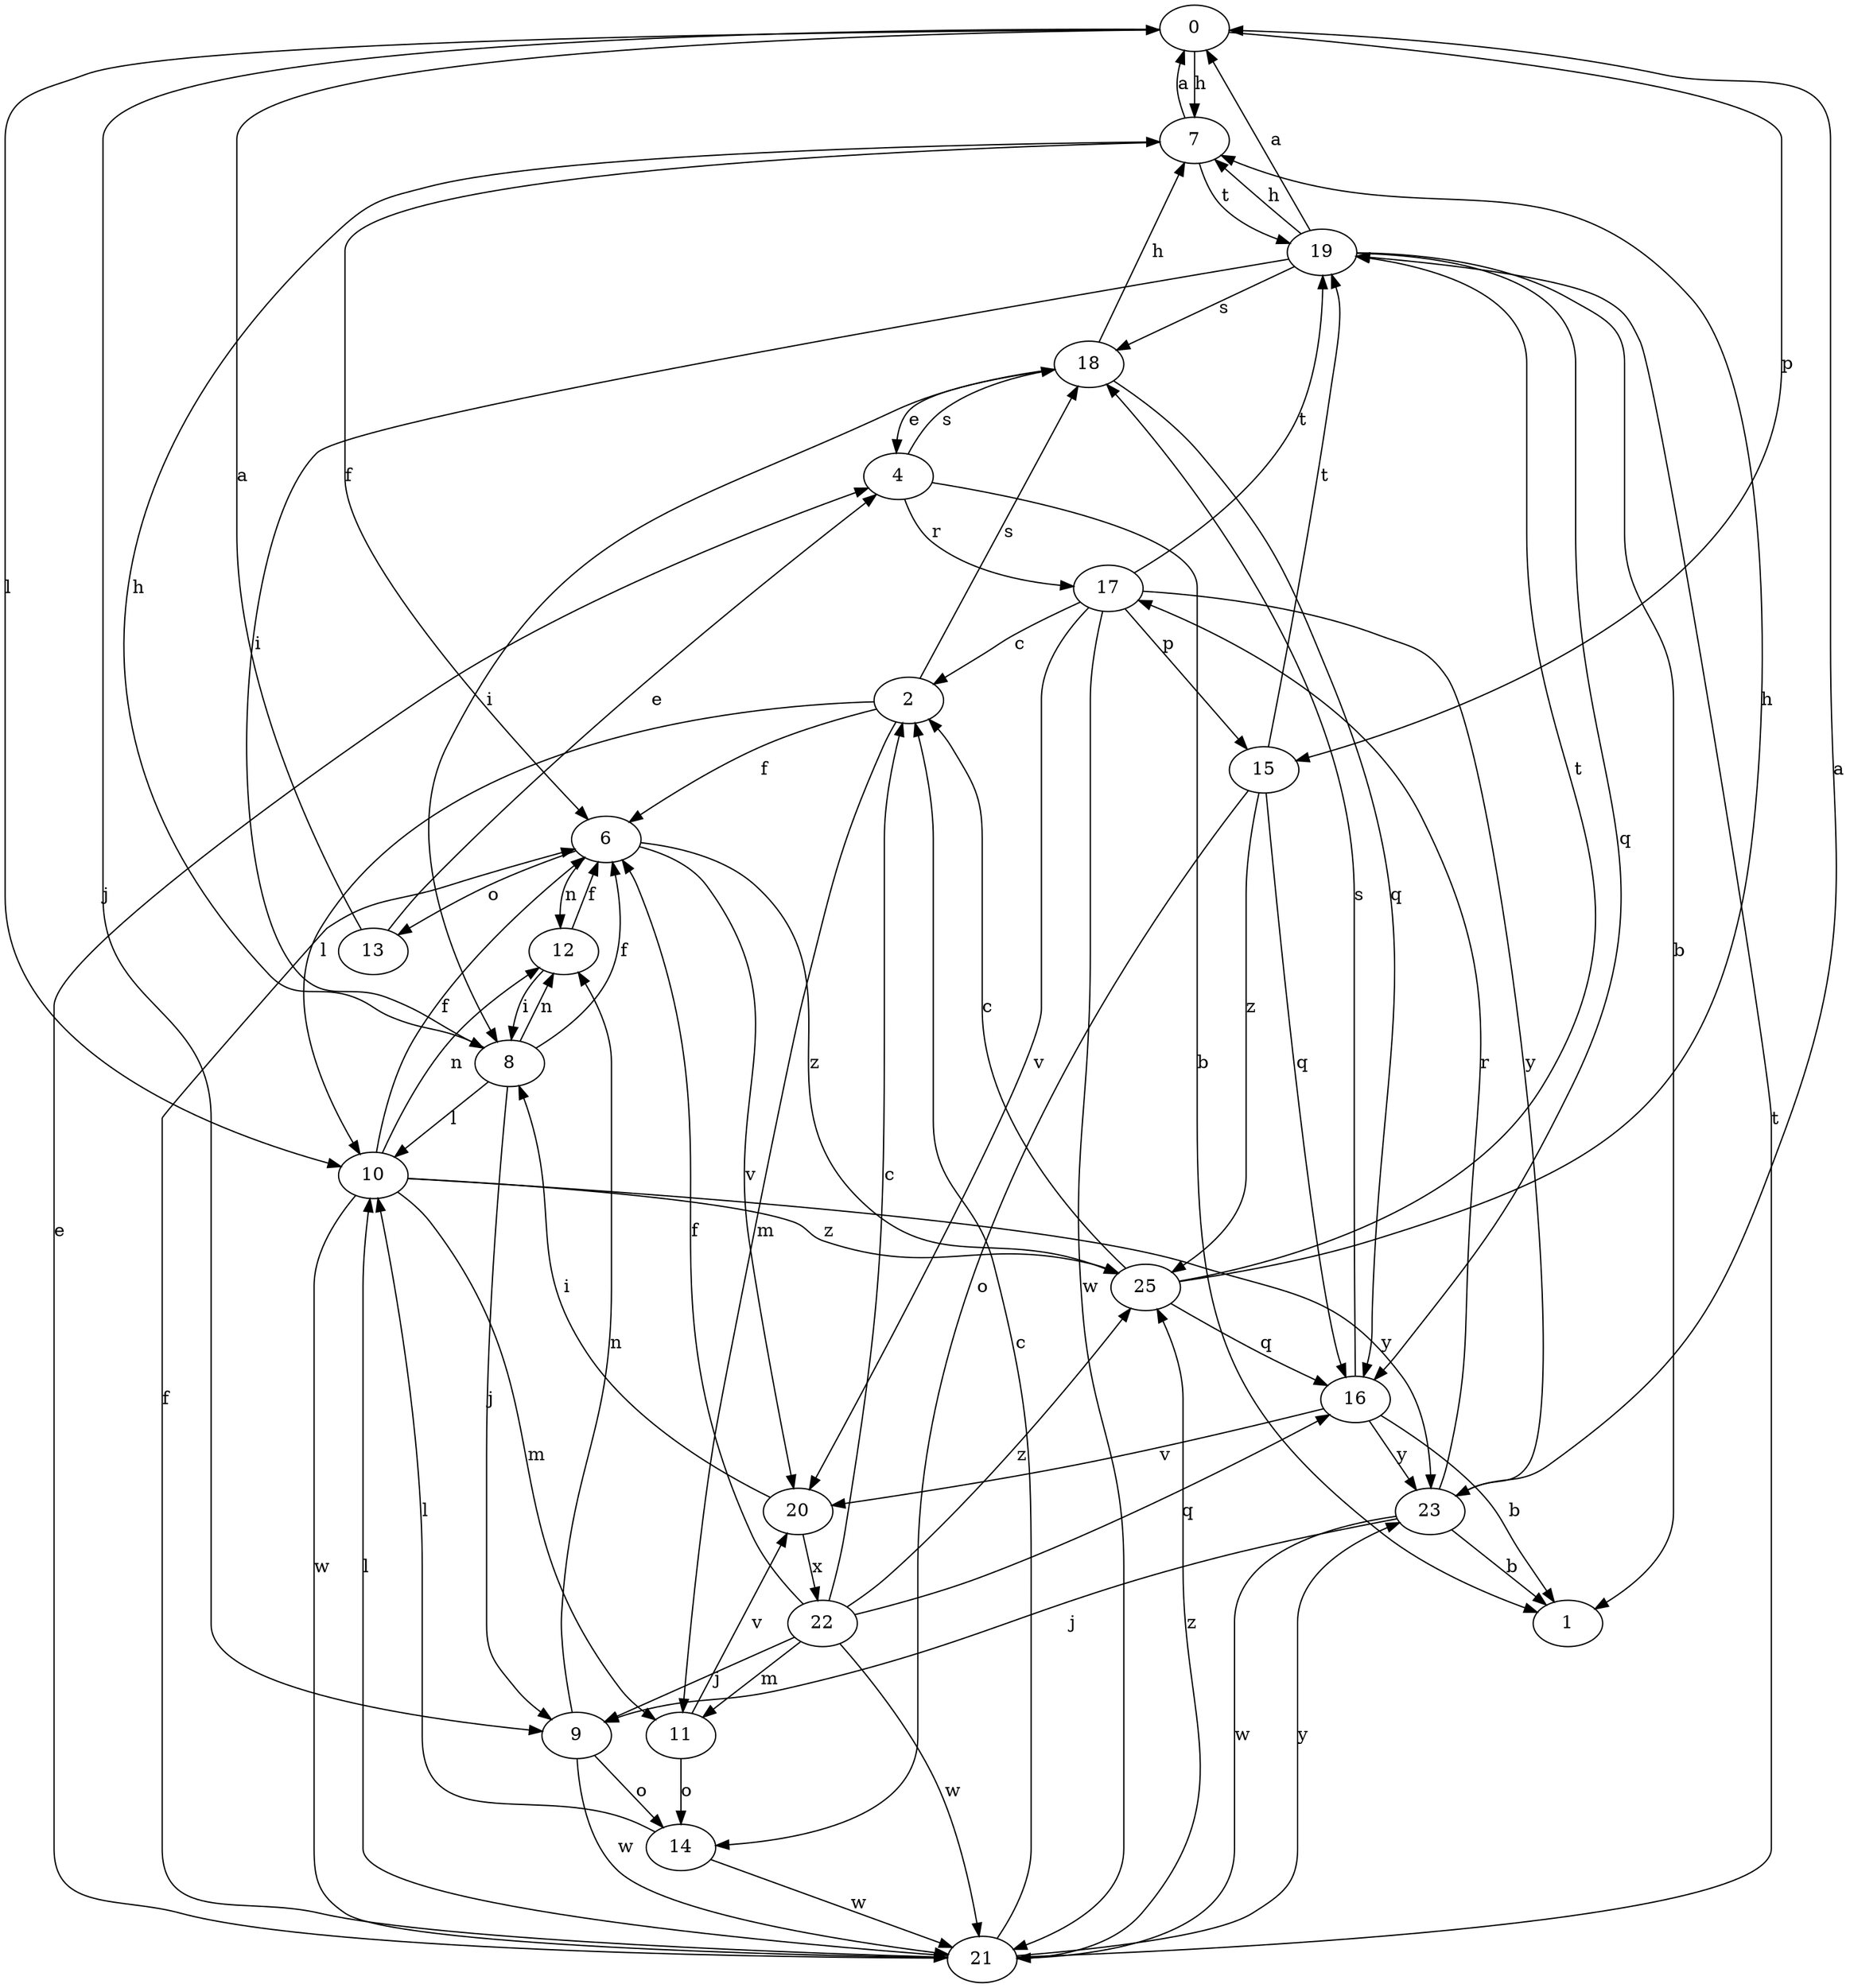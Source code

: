 strict digraph  {
0;
1;
2;
4;
6;
7;
8;
9;
10;
11;
12;
13;
14;
15;
16;
17;
18;
19;
20;
21;
22;
23;
25;
0 -> 7  [label=h];
0 -> 9  [label=j];
0 -> 10  [label=l];
0 -> 15  [label=p];
2 -> 6  [label=f];
2 -> 10  [label=l];
2 -> 11  [label=m];
2 -> 18  [label=s];
4 -> 1  [label=b];
4 -> 17  [label=r];
4 -> 18  [label=s];
6 -> 12  [label=n];
6 -> 13  [label=o];
6 -> 20  [label=v];
6 -> 25  [label=z];
7 -> 0  [label=a];
7 -> 6  [label=f];
7 -> 19  [label=t];
8 -> 6  [label=f];
8 -> 7  [label=h];
8 -> 9  [label=j];
8 -> 10  [label=l];
8 -> 12  [label=n];
9 -> 12  [label=n];
9 -> 14  [label=o];
9 -> 21  [label=w];
10 -> 6  [label=f];
10 -> 11  [label=m];
10 -> 12  [label=n];
10 -> 21  [label=w];
10 -> 23  [label=y];
10 -> 25  [label=z];
11 -> 14  [label=o];
11 -> 20  [label=v];
12 -> 6  [label=f];
12 -> 8  [label=i];
13 -> 0  [label=a];
13 -> 4  [label=e];
14 -> 10  [label=l];
14 -> 21  [label=w];
15 -> 14  [label=o];
15 -> 16  [label=q];
15 -> 19  [label=t];
15 -> 25  [label=z];
16 -> 1  [label=b];
16 -> 18  [label=s];
16 -> 20  [label=v];
16 -> 23  [label=y];
17 -> 2  [label=c];
17 -> 15  [label=p];
17 -> 19  [label=t];
17 -> 20  [label=v];
17 -> 21  [label=w];
17 -> 23  [label=y];
18 -> 4  [label=e];
18 -> 7  [label=h];
18 -> 8  [label=i];
18 -> 16  [label=q];
19 -> 0  [label=a];
19 -> 1  [label=b];
19 -> 7  [label=h];
19 -> 8  [label=i];
19 -> 16  [label=q];
19 -> 18  [label=s];
20 -> 8  [label=i];
20 -> 22  [label=x];
21 -> 2  [label=c];
21 -> 4  [label=e];
21 -> 6  [label=f];
21 -> 10  [label=l];
21 -> 19  [label=t];
21 -> 23  [label=y];
21 -> 25  [label=z];
22 -> 2  [label=c];
22 -> 6  [label=f];
22 -> 9  [label=j];
22 -> 11  [label=m];
22 -> 16  [label=q];
22 -> 21  [label=w];
22 -> 25  [label=z];
23 -> 0  [label=a];
23 -> 1  [label=b];
23 -> 9  [label=j];
23 -> 17  [label=r];
23 -> 21  [label=w];
25 -> 2  [label=c];
25 -> 7  [label=h];
25 -> 16  [label=q];
25 -> 19  [label=t];
}
